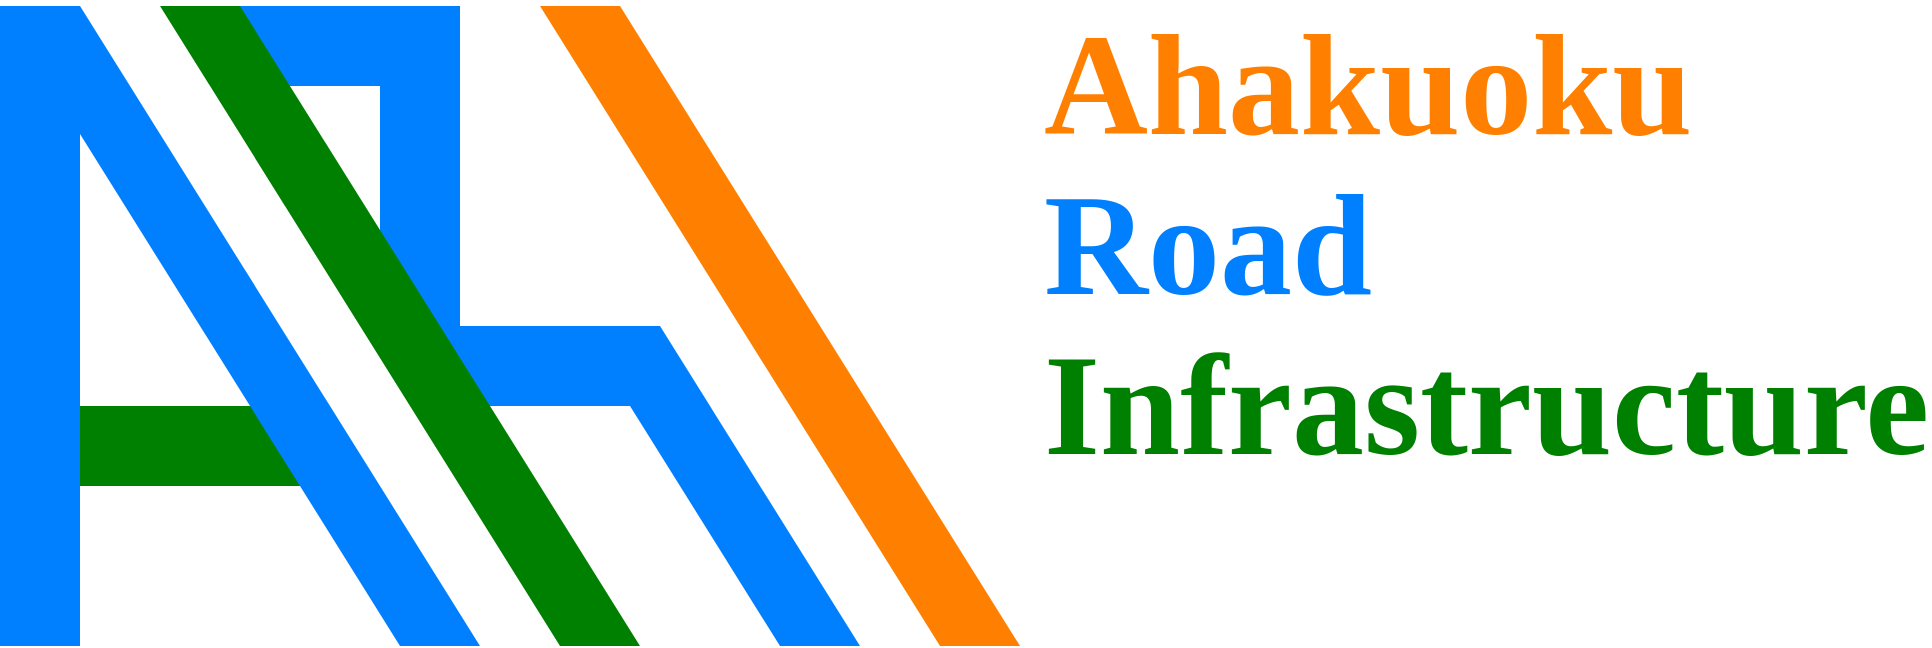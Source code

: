 <mxfile version="15.4.0" type="device" pages="2"><diagram id="I7sBZk2RccIVUT86ffgs" name="カラー"><mxGraphModel dx="1086" dy="806" grid="1" gridSize="10" guides="1" tooltips="1" connect="1" arrows="1" fold="1" page="1" pageScale="1" pageWidth="1100" pageHeight="400" math="0" shadow="0"><root><mxCell id="0"/><mxCell id="1" parent="0"/><mxCell id="0klBWnIj2xwiewFAcDMl-3" value="" style="rounded=0;whiteSpace=wrap;html=1;fillColor=#008000;strokeColor=none;" parent="1" vertex="1"><mxGeometry x="60" y="240" width="140" height="40" as="geometry"/></mxCell><mxCell id="0klBWnIj2xwiewFAcDMl-1" value="" style="rounded=0;whiteSpace=wrap;html=1;strokeColor=none;fillColor=#0080FF;" parent="1" vertex="1"><mxGeometry x="40" y="40" width="40" height="320" as="geometry"/></mxCell><mxCell id="0klBWnIj2xwiewFAcDMl-2" value="" style="shape=parallelogram;perimeter=parallelogramPerimeter;whiteSpace=wrap;html=1;fixedSize=1;fillColor=#0080FF;strokeColor=none;direction=east;size=200;flipH=1;" parent="1" vertex="1"><mxGeometry x="40" y="40" width="240" height="320" as="geometry"/></mxCell><mxCell id="0klBWnIj2xwiewFAcDMl-9" value="" style="rounded=0;whiteSpace=wrap;html=1;fillColor=#0080FF;strokeColor=none;" parent="1" vertex="1"><mxGeometry x="150" y="40" width="120" height="40" as="geometry"/></mxCell><mxCell id="0klBWnIj2xwiewFAcDMl-10" value="" style="rounded=0;whiteSpace=wrap;html=1;fillColor=#0080FF;strokeColor=none;" parent="1" vertex="1"><mxGeometry x="230" y="40" width="40" height="170" as="geometry"/></mxCell><mxCell id="0klBWnIj2xwiewFAcDMl-11" value="" style="rounded=0;whiteSpace=wrap;html=1;fillColor=#0080FF;strokeColor=none;" parent="1" vertex="1"><mxGeometry x="260" y="200" width="110" height="40" as="geometry"/></mxCell><mxCell id="0klBWnIj2xwiewFAcDMl-12" value="" style="shape=parallelogram;perimeter=parallelogramPerimeter;whiteSpace=wrap;html=1;fixedSize=1;fillColor=#0080FF;strokeColor=none;direction=east;size=100;flipH=1;" parent="1" vertex="1"><mxGeometry x="330" y="200" width="140" height="160" as="geometry"/></mxCell><mxCell id="0klBWnIj2xwiewFAcDMl-13" value="" style="shape=parallelogram;perimeter=parallelogramPerimeter;whiteSpace=wrap;html=1;fixedSize=1;fillColor=#FF8000;strokeColor=none;direction=east;size=200;flipH=1;" parent="1" vertex="1"><mxGeometry x="310" y="40" width="240" height="320" as="geometry"/></mxCell><mxCell id="0klBWnIj2xwiewFAcDMl-14" value="Ahakuoku" style="text;html=1;strokeColor=none;fillColor=none;align=left;verticalAlign=middle;whiteSpace=wrap;rounded=0;fontSize=72;fontColor=#FF8000;fontFamily=源真ゴシックP;fontStyle=1" parent="1" vertex="1"><mxGeometry x="560" y="40" width="440" height="80" as="geometry"/></mxCell><mxCell id="0klBWnIj2xwiewFAcDMl-16" value="Road" style="text;html=1;strokeColor=none;fillColor=none;align=left;verticalAlign=middle;whiteSpace=wrap;rounded=0;fontSize=72;fontColor=#0080FF;fontFamily=源真ゴシックP;fontStyle=1" parent="1" vertex="1"><mxGeometry x="560" y="120" width="440" height="80" as="geometry"/></mxCell><mxCell id="0klBWnIj2xwiewFAcDMl-17" value="Infrastructure" style="text;html=1;strokeColor=none;fillColor=none;align=left;verticalAlign=middle;whiteSpace=wrap;rounded=0;fontSize=72;fontColor=#008000;fontFamily=源真ゴシックP;fontStyle=1" parent="1" vertex="1"><mxGeometry x="560" y="200" width="440" height="80" as="geometry"/></mxCell><mxCell id="0klBWnIj2xwiewFAcDMl-8" value="" style="shape=parallelogram;perimeter=parallelogramPerimeter;whiteSpace=wrap;html=1;fixedSize=1;fillColor=#008000;strokeColor=none;direction=east;size=200;flipH=1;" parent="1" vertex="1"><mxGeometry x="120" y="40" width="240" height="320" as="geometry"/></mxCell></root></mxGraphModel></diagram><diagram name="黒" id="je8pxcprVUMGBhl8OG81"><mxGraphModel dx="981" dy="567" grid="1" gridSize="10" guides="1" tooltips="1" connect="1" arrows="1" fold="1" page="1" pageScale="1" pageWidth="1100" pageHeight="400" math="0" shadow="0"><root><mxCell id="vsVXXBMiGrLk7H4i4zMC-0"/><mxCell id="vsVXXBMiGrLk7H4i4zMC-1" parent="vsVXXBMiGrLk7H4i4zMC-0"/><mxCell id="vsVXXBMiGrLk7H4i4zMC-2" value="" style="rounded=0;whiteSpace=wrap;html=1;fillColor=#000000;strokeColor=none;" parent="vsVXXBMiGrLk7H4i4zMC-1" vertex="1"><mxGeometry x="60" y="240" width="140" height="40" as="geometry"/></mxCell><mxCell id="vsVXXBMiGrLk7H4i4zMC-3" value="" style="rounded=0;whiteSpace=wrap;html=1;strokeColor=none;fillColor=#000000;" parent="vsVXXBMiGrLk7H4i4zMC-1" vertex="1"><mxGeometry x="40" y="40" width="40" height="320" as="geometry"/></mxCell><mxCell id="vsVXXBMiGrLk7H4i4zMC-4" value="" style="shape=parallelogram;perimeter=parallelogramPerimeter;whiteSpace=wrap;html=1;fixedSize=1;fillColor=#000000;strokeColor=none;direction=east;size=200;flipH=1;" parent="vsVXXBMiGrLk7H4i4zMC-1" vertex="1"><mxGeometry x="40" y="40" width="240" height="320" as="geometry"/></mxCell><mxCell id="vsVXXBMiGrLk7H4i4zMC-5" value="" style="rounded=0;whiteSpace=wrap;html=1;fillColor=#000000;strokeColor=none;" parent="vsVXXBMiGrLk7H4i4zMC-1" vertex="1"><mxGeometry x="150" y="40" width="120" height="40" as="geometry"/></mxCell><mxCell id="vsVXXBMiGrLk7H4i4zMC-6" value="" style="rounded=0;whiteSpace=wrap;html=1;fillColor=#000000;strokeColor=none;" parent="vsVXXBMiGrLk7H4i4zMC-1" vertex="1"><mxGeometry x="230" y="40" width="40" height="160" as="geometry"/></mxCell><mxCell id="vsVXXBMiGrLk7H4i4zMC-7" value="" style="rounded=0;whiteSpace=wrap;html=1;fillColor=#000000;strokeColor=none;" parent="vsVXXBMiGrLk7H4i4zMC-1" vertex="1"><mxGeometry x="260" y="200" width="110" height="40" as="geometry"/></mxCell><mxCell id="vsVXXBMiGrLk7H4i4zMC-8" value="" style="shape=parallelogram;perimeter=parallelogramPerimeter;whiteSpace=wrap;html=1;fixedSize=1;fillColor=#000000;strokeColor=none;direction=east;size=100;flipH=1;" parent="vsVXXBMiGrLk7H4i4zMC-1" vertex="1"><mxGeometry x="330" y="200" width="140" height="160" as="geometry"/></mxCell><mxCell id="vsVXXBMiGrLk7H4i4zMC-9" value="" style="shape=parallelogram;perimeter=parallelogramPerimeter;whiteSpace=wrap;html=1;fixedSize=1;fillColor=#000000;strokeColor=none;direction=east;size=200;flipH=1;" parent="vsVXXBMiGrLk7H4i4zMC-1" vertex="1"><mxGeometry x="310" y="40" width="240" height="320" as="geometry"/></mxCell><mxCell id="vsVXXBMiGrLk7H4i4zMC-10" value="Ahakuoku" style="text;html=1;strokeColor=none;fillColor=none;align=left;verticalAlign=middle;whiteSpace=wrap;rounded=0;fontSize=72;fontColor=#000000;fontFamily=源真ゴシックP;fontStyle=1" parent="vsVXXBMiGrLk7H4i4zMC-1" vertex="1"><mxGeometry x="560" y="40" width="440" height="80" as="geometry"/></mxCell><mxCell id="vsVXXBMiGrLk7H4i4zMC-11" value="Road" style="text;html=1;strokeColor=none;fillColor=none;align=left;verticalAlign=middle;whiteSpace=wrap;rounded=0;fontSize=72;fontColor=#000000;fontFamily=源真ゴシックP;fontStyle=1" parent="vsVXXBMiGrLk7H4i4zMC-1" vertex="1"><mxGeometry x="560" y="120" width="440" height="80" as="geometry"/></mxCell><mxCell id="vsVXXBMiGrLk7H4i4zMC-12" value="Infrastructure" style="text;html=1;strokeColor=none;fillColor=none;align=left;verticalAlign=middle;whiteSpace=wrap;rounded=0;fontSize=72;fontColor=#000000;fontFamily=源真ゴシックP;fontStyle=1" parent="vsVXXBMiGrLk7H4i4zMC-1" vertex="1"><mxGeometry x="560" y="200" width="440" height="80" as="geometry"/></mxCell><mxCell id="vsVXXBMiGrLk7H4i4zMC-13" value="" style="shape=parallelogram;perimeter=parallelogramPerimeter;whiteSpace=wrap;html=1;fixedSize=1;fillColor=#000000;strokeColor=none;direction=east;size=200;flipH=1;" parent="vsVXXBMiGrLk7H4i4zMC-1" vertex="1"><mxGeometry x="120" y="40" width="240" height="320" as="geometry"/></mxCell></root></mxGraphModel></diagram></mxfile>